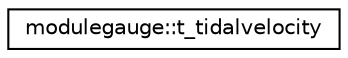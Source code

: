 digraph "Graphical Class Hierarchy"
{
 // LATEX_PDF_SIZE
  edge [fontname="Helvetica",fontsize="10",labelfontname="Helvetica",labelfontsize="10"];
  node [fontname="Helvetica",fontsize="10",shape=record];
  rankdir="LR";
  Node0 [label="modulegauge::t_tidalvelocity",height=0.2,width=0.4,color="black", fillcolor="white", style="filled",URL="$structmodulegauge_1_1t__tidalvelocity.html",tooltip=" "];
}
